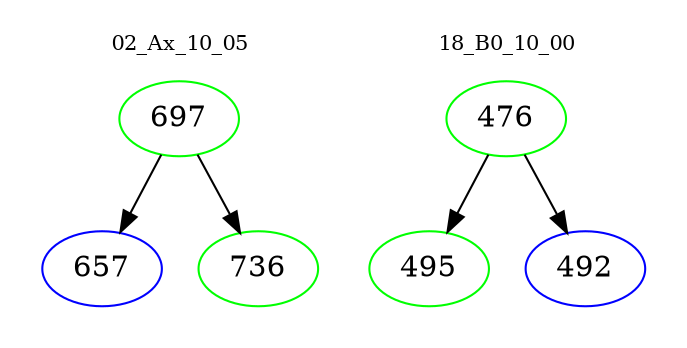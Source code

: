 digraph{
subgraph cluster_0 {
color = white
label = "02_Ax_10_05";
fontsize=10;
T0_697 [label="697", color="green"]
T0_697 -> T0_657 [color="black"]
T0_657 [label="657", color="blue"]
T0_697 -> T0_736 [color="black"]
T0_736 [label="736", color="green"]
}
subgraph cluster_1 {
color = white
label = "18_B0_10_00";
fontsize=10;
T1_476 [label="476", color="green"]
T1_476 -> T1_495 [color="black"]
T1_495 [label="495", color="green"]
T1_476 -> T1_492 [color="black"]
T1_492 [label="492", color="blue"]
}
}
